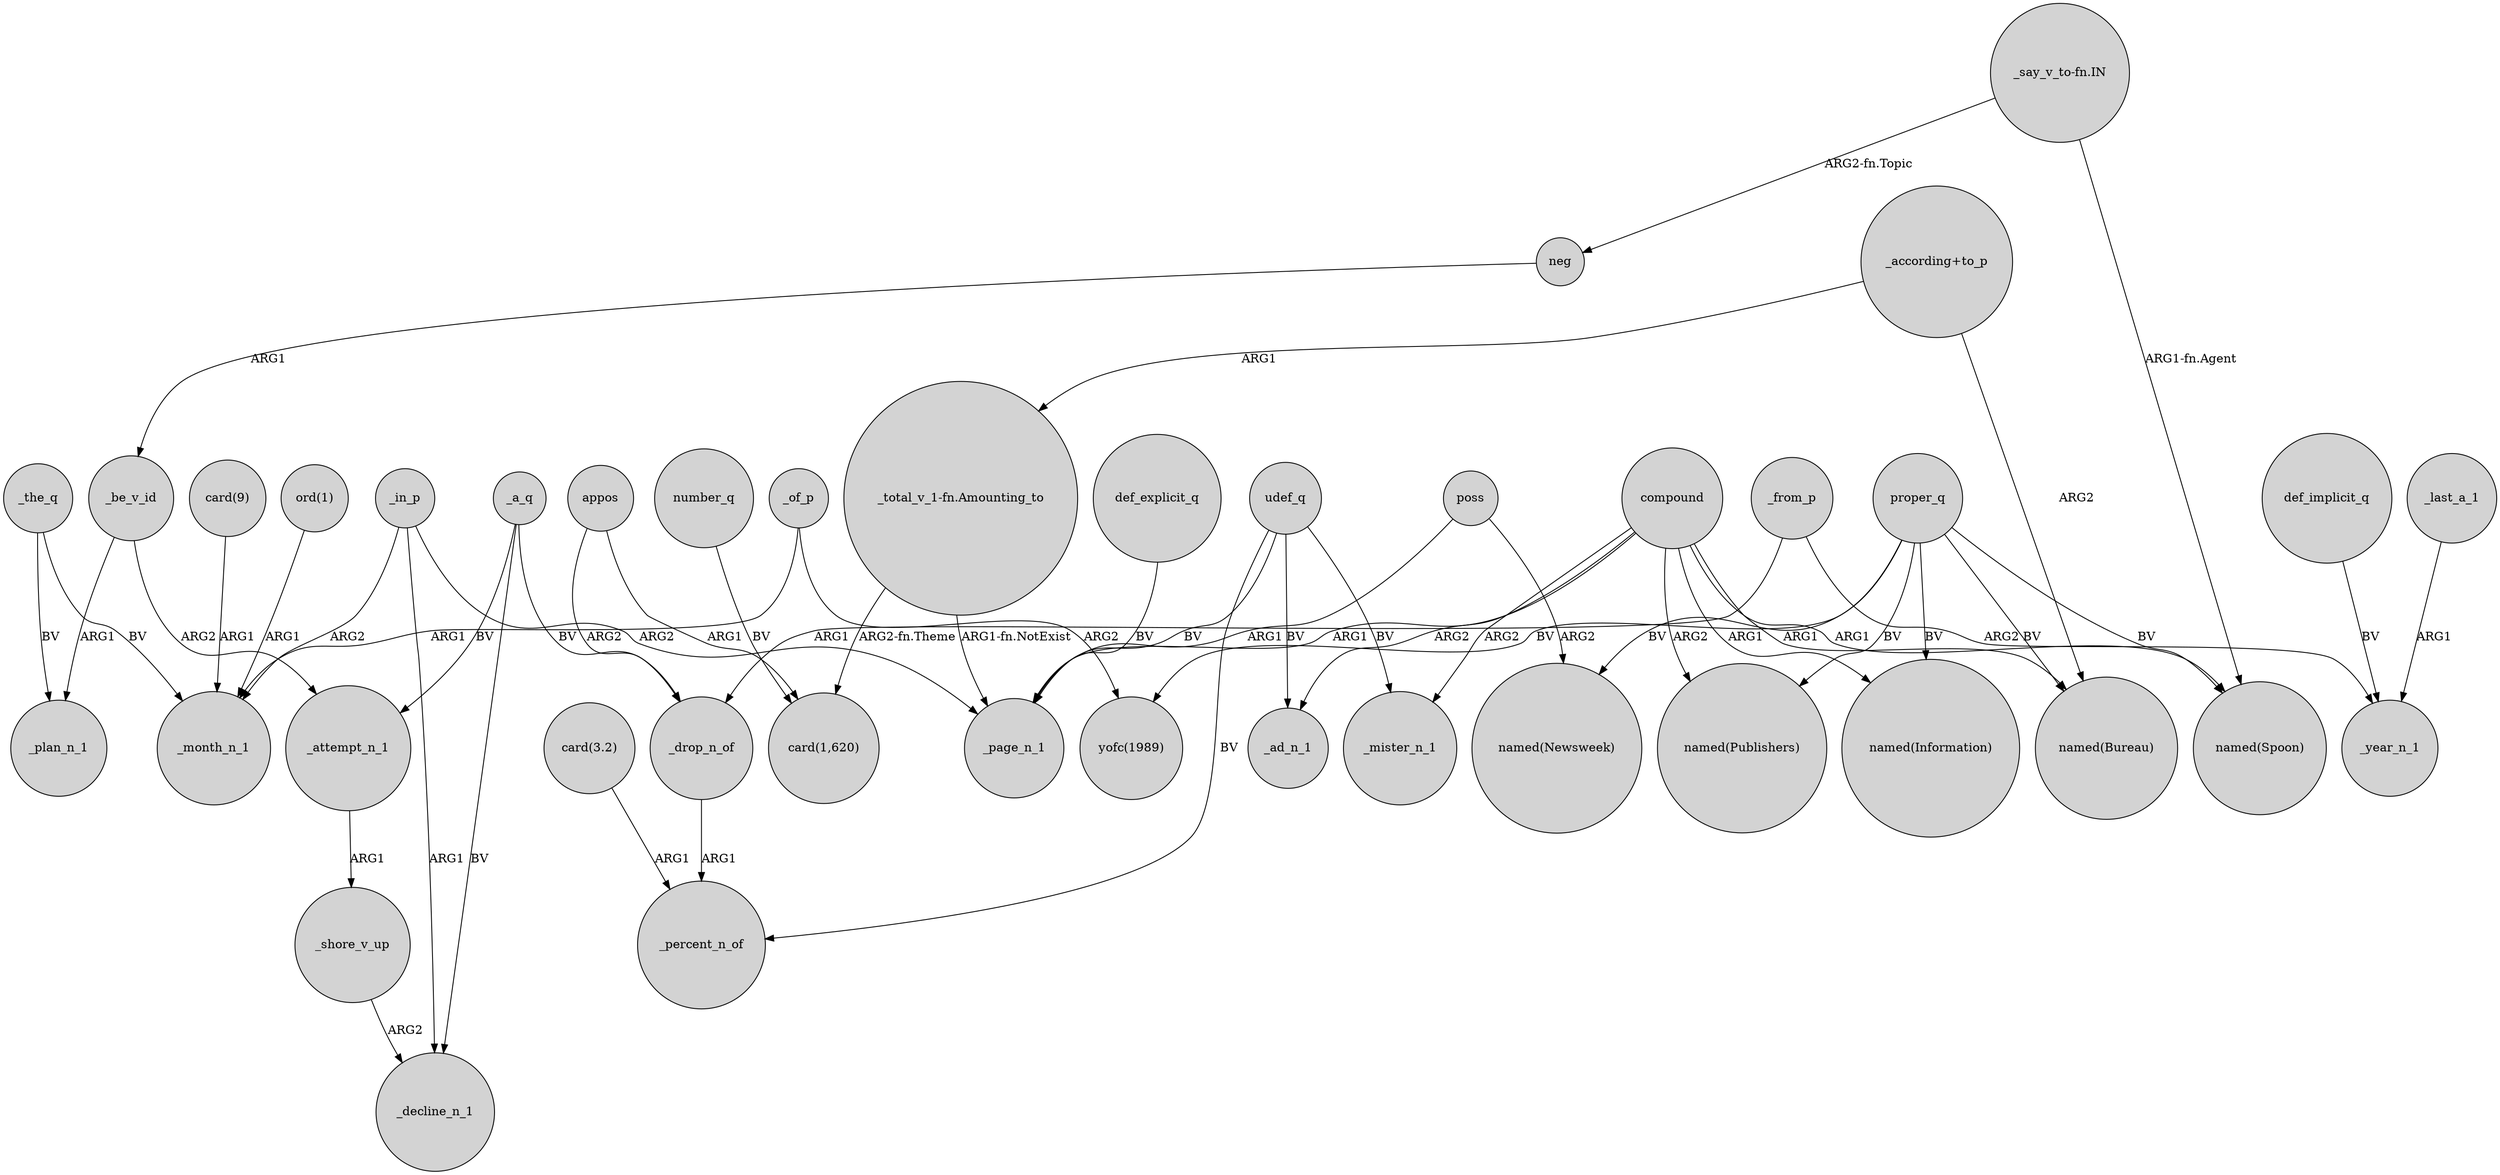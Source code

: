 digraph {
	node [shape=circle style=filled]
	_in_p -> _month_n_1 [label=ARG2]
	compound -> _page_n_1 [label=ARG1]
	_be_v_id -> _attempt_n_1 [label=ARG2]
	proper_q -> "named(Information)" [label=BV]
	"card(3.2)" -> _percent_n_of [label=ARG1]
	compound -> "named(Spoon)" [label=ARG1]
	compound -> _ad_n_1 [label=ARG2]
	def_implicit_q -> _year_n_1 [label=BV]
	poss -> _page_n_1 [label=ARG1]
	"_say_v_to-fn.IN" -> "named(Spoon)" [label="ARG1-fn.Agent"]
	compound -> _mister_n_1 [label=ARG2]
	_the_q -> _plan_n_1 [label=BV]
	number_q -> "card(1,620)" [label=BV]
	udef_q -> _mister_n_1 [label=BV]
	proper_q -> "named(Newsweek)" [label=BV]
	poss -> "named(Newsweek)" [label=ARG2]
	_a_q -> _drop_n_of [label=BV]
	proper_q -> "named(Bureau)" [label=BV]
	"_according+to_p" -> "named(Bureau)" [label=ARG2]
	proper_q -> "named(Spoon)" [label=BV]
	_a_q -> _attempt_n_1 [label=BV]
	appos -> "card(1,620)" [label=ARG1]
	_from_p -> _year_n_1 [label=ARG2]
	"_according+to_p" -> "_total_v_1-fn.Amounting_to" [label=ARG1]
	proper_q -> "yofc(1989)" [label=BV]
	_a_q -> _decline_n_1 [label=BV]
	"_total_v_1-fn.Amounting_to" -> _page_n_1 [label="ARG1-fn.NotExist"]
	_drop_n_of -> _percent_n_of [label=ARG1]
	_the_q -> _month_n_1 [label=BV]
	proper_q -> "named(Publishers)" [label=BV]
	compound -> "named(Publishers)" [label=ARG2]
	def_explicit_q -> _page_n_1 [label=BV]
	"card(9)" -> _month_n_1 [label=ARG1]
	_of_p -> _month_n_1 [label=ARG1]
	_in_p -> _decline_n_1 [label=ARG1]
	udef_q -> _ad_n_1 [label=BV]
	_last_a_1 -> _year_n_1 [label=ARG1]
	_in_p -> _page_n_1 [label=ARG2]
	_be_v_id -> _plan_n_1 [label=ARG1]
	compound -> "named(Bureau)" [label=ARG1]
	"_say_v_to-fn.IN" -> neg [label="ARG2-fn.Topic"]
	neg -> _be_v_id [label=ARG1]
	_attempt_n_1 -> _shore_v_up [label=ARG1]
	udef_q -> _percent_n_of [label=BV]
	"ord(1)" -> _month_n_1 [label=ARG1]
	appos -> _drop_n_of [label=ARG2]
	"_total_v_1-fn.Amounting_to" -> "card(1,620)" [label="ARG2-fn.Theme"]
	_from_p -> _drop_n_of [label=ARG1]
	udef_q -> _page_n_1 [label=BV]
	_shore_v_up -> _decline_n_1 [label=ARG2]
	_of_p -> "yofc(1989)" [label=ARG2]
	compound -> "named(Information)" [label=ARG1]
}
